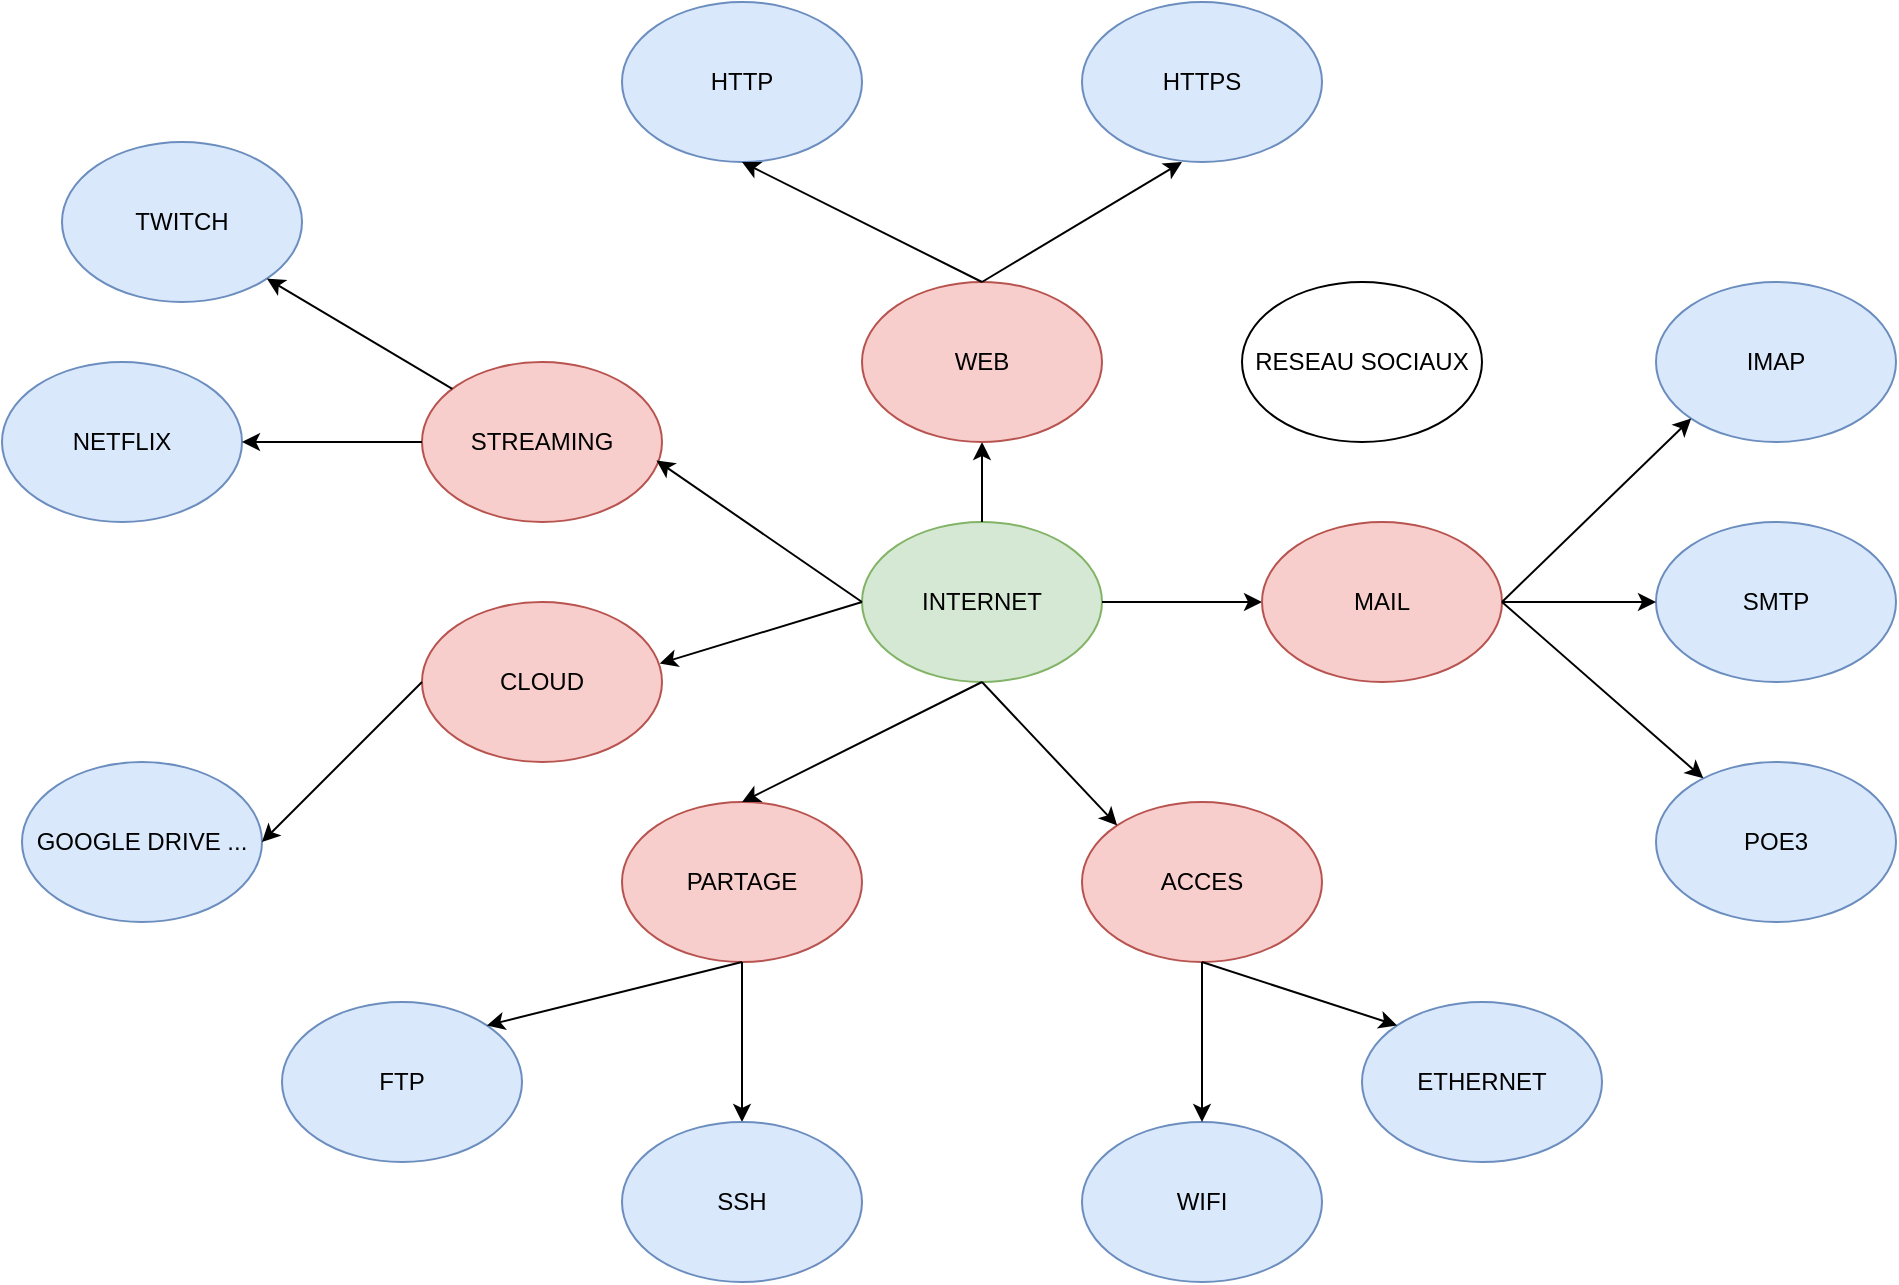 <mxfile version="23.1.1" type="github">
  <diagram name="Page-1" id="ILKdAX2q0KI_PB3diQd6">
    <mxGraphModel dx="1932" dy="1764" grid="1" gridSize="10" guides="1" tooltips="1" connect="1" arrows="1" fold="1" page="1" pageScale="1" pageWidth="827" pageHeight="1169" math="0" shadow="0">
      <root>
        <mxCell id="0" />
        <mxCell id="1" parent="0" />
        <mxCell id="LAo_axk6bL-bX9LtdOj5-2" value="INTERNET" style="ellipse;whiteSpace=wrap;html=1;fillColor=#d5e8d4;strokeColor=#82b366;" vertex="1" parent="1">
          <mxGeometry x="310" y="240" width="120" height="80" as="geometry" />
        </mxCell>
        <mxCell id="LAo_axk6bL-bX9LtdOj5-8" value="" style="endArrow=classic;html=1;rounded=0;exitX=1;exitY=0.5;exitDx=0;exitDy=0;" edge="1" parent="1" source="LAo_axk6bL-bX9LtdOj5-2">
          <mxGeometry width="50" height="50" relative="1" as="geometry">
            <mxPoint x="390" y="320" as="sourcePoint" />
            <mxPoint x="510" y="280" as="targetPoint" />
          </mxGeometry>
        </mxCell>
        <mxCell id="LAo_axk6bL-bX9LtdOj5-12" value="" style="endArrow=classic;html=1;rounded=0;entryX=0.5;entryY=1;entryDx=0;entryDy=0;exitX=0.5;exitY=0;exitDx=0;exitDy=0;" edge="1" parent="1" source="LAo_axk6bL-bX9LtdOj5-2">
          <mxGeometry width="50" height="50" relative="1" as="geometry">
            <mxPoint x="390" y="310" as="sourcePoint" />
            <mxPoint x="370" y="200" as="targetPoint" />
          </mxGeometry>
        </mxCell>
        <mxCell id="LAo_axk6bL-bX9LtdOj5-13" value="MAIL" style="ellipse;whiteSpace=wrap;html=1;fillColor=#f8cecc;strokeColor=#b85450;" vertex="1" parent="1">
          <mxGeometry x="510" y="240" width="120" height="80" as="geometry" />
        </mxCell>
        <mxCell id="LAo_axk6bL-bX9LtdOj5-14" value="IMAP" style="ellipse;whiteSpace=wrap;html=1;fillColor=#dae8fc;strokeColor=#6c8ebf;" vertex="1" parent="1">
          <mxGeometry x="707" y="120" width="120" height="80" as="geometry" />
        </mxCell>
        <mxCell id="LAo_axk6bL-bX9LtdOj5-16" value="HTTP" style="ellipse;whiteSpace=wrap;html=1;fillColor=#dae8fc;strokeColor=#6c8ebf;" vertex="1" parent="1">
          <mxGeometry x="190" y="-20" width="120" height="80" as="geometry" />
        </mxCell>
        <mxCell id="LAo_axk6bL-bX9LtdOj5-17" value="SMTP" style="ellipse;whiteSpace=wrap;html=1;fillColor=#dae8fc;strokeColor=#6c8ebf;" vertex="1" parent="1">
          <mxGeometry x="707" y="240" width="120" height="80" as="geometry" />
        </mxCell>
        <mxCell id="LAo_axk6bL-bX9LtdOj5-18" value="WEB" style="ellipse;whiteSpace=wrap;html=1;fillColor=#f8cecc;strokeColor=#b85450;" vertex="1" parent="1">
          <mxGeometry x="310" y="120" width="120" height="80" as="geometry" />
        </mxCell>
        <mxCell id="LAo_axk6bL-bX9LtdOj5-19" value="POE3" style="ellipse;whiteSpace=wrap;html=1;fillColor=#dae8fc;strokeColor=#6c8ebf;" vertex="1" parent="1">
          <mxGeometry x="707" y="360" width="120" height="80" as="geometry" />
        </mxCell>
        <mxCell id="LAo_axk6bL-bX9LtdOj5-20" value="" style="endArrow=classic;html=1;rounded=0;" edge="1" parent="1" target="LAo_axk6bL-bX9LtdOj5-19">
          <mxGeometry width="50" height="50" relative="1" as="geometry">
            <mxPoint x="630" y="280" as="sourcePoint" />
            <mxPoint x="440" y="260" as="targetPoint" />
          </mxGeometry>
        </mxCell>
        <mxCell id="LAo_axk6bL-bX9LtdOj5-21" value="" style="endArrow=classic;html=1;rounded=0;entryX=0;entryY=0.5;entryDx=0;entryDy=0;" edge="1" parent="1" target="LAo_axk6bL-bX9LtdOj5-17">
          <mxGeometry width="50" height="50" relative="1" as="geometry">
            <mxPoint x="630" y="280" as="sourcePoint" />
            <mxPoint x="440" y="260" as="targetPoint" />
          </mxGeometry>
        </mxCell>
        <mxCell id="LAo_axk6bL-bX9LtdOj5-22" value="" style="endArrow=classic;html=1;rounded=0;entryX=0;entryY=1;entryDx=0;entryDy=0;exitX=1;exitY=0.5;exitDx=0;exitDy=0;" edge="1" parent="1" source="LAo_axk6bL-bX9LtdOj5-13" target="LAo_axk6bL-bX9LtdOj5-14">
          <mxGeometry width="50" height="50" relative="1" as="geometry">
            <mxPoint x="390" y="310" as="sourcePoint" />
            <mxPoint x="440" y="260" as="targetPoint" />
          </mxGeometry>
        </mxCell>
        <mxCell id="LAo_axk6bL-bX9LtdOj5-23" value="HTTPS" style="ellipse;whiteSpace=wrap;html=1;fillColor=#dae8fc;strokeColor=#6c8ebf;" vertex="1" parent="1">
          <mxGeometry x="420" y="-20" width="120" height="80" as="geometry" />
        </mxCell>
        <mxCell id="LAo_axk6bL-bX9LtdOj5-24" value="" style="endArrow=classic;html=1;rounded=0;entryX=0.5;entryY=1;entryDx=0;entryDy=0;exitX=0.5;exitY=0;exitDx=0;exitDy=0;" edge="1" parent="1" source="LAo_axk6bL-bX9LtdOj5-18" target="LAo_axk6bL-bX9LtdOj5-16">
          <mxGeometry width="50" height="50" relative="1" as="geometry">
            <mxPoint x="230" y="130" as="sourcePoint" />
            <mxPoint x="280" y="80" as="targetPoint" />
          </mxGeometry>
        </mxCell>
        <mxCell id="LAo_axk6bL-bX9LtdOj5-25" value="" style="endArrow=classic;html=1;rounded=0;exitX=0.5;exitY=0;exitDx=0;exitDy=0;" edge="1" parent="1" source="LAo_axk6bL-bX9LtdOj5-18">
          <mxGeometry width="50" height="50" relative="1" as="geometry">
            <mxPoint x="420" y="110" as="sourcePoint" />
            <mxPoint x="470" y="60" as="targetPoint" />
          </mxGeometry>
        </mxCell>
        <mxCell id="LAo_axk6bL-bX9LtdOj5-26" value="PARTAGE" style="ellipse;whiteSpace=wrap;html=1;fillColor=#f8cecc;strokeColor=#b85450;" vertex="1" parent="1">
          <mxGeometry x="190" y="380" width="120" height="80" as="geometry" />
        </mxCell>
        <mxCell id="LAo_axk6bL-bX9LtdOj5-27" value="FTP" style="ellipse;whiteSpace=wrap;html=1;fillColor=#dae8fc;strokeColor=#6c8ebf;" vertex="1" parent="1">
          <mxGeometry x="20" y="480" width="120" height="80" as="geometry" />
        </mxCell>
        <mxCell id="LAo_axk6bL-bX9LtdOj5-28" value="" style="endArrow=classic;html=1;rounded=0;entryX=1;entryY=0;entryDx=0;entryDy=0;exitX=0.5;exitY=1;exitDx=0;exitDy=0;" edge="1" parent="1" source="LAo_axk6bL-bX9LtdOj5-26" target="LAo_axk6bL-bX9LtdOj5-27">
          <mxGeometry width="50" height="50" relative="1" as="geometry">
            <mxPoint x="208" y="449" as="sourcePoint" />
            <mxPoint x="260" y="450" as="targetPoint" />
          </mxGeometry>
        </mxCell>
        <mxCell id="LAo_axk6bL-bX9LtdOj5-29" value="" style="endArrow=classic;html=1;rounded=0;entryX=0.5;entryY=0;entryDx=0;entryDy=0;exitX=0.5;exitY=1;exitDx=0;exitDy=0;" edge="1" parent="1" source="LAo_axk6bL-bX9LtdOj5-2" target="LAo_axk6bL-bX9LtdOj5-26">
          <mxGeometry width="50" height="50" relative="1" as="geometry">
            <mxPoint x="270" y="370" as="sourcePoint" />
            <mxPoint x="320" y="320" as="targetPoint" />
          </mxGeometry>
        </mxCell>
        <mxCell id="LAo_axk6bL-bX9LtdOj5-31" value="STREAMING" style="ellipse;whiteSpace=wrap;html=1;fillColor=#f8cecc;strokeColor=#b85450;" vertex="1" parent="1">
          <mxGeometry x="90" y="160" width="120" height="80" as="geometry" />
        </mxCell>
        <mxCell id="LAo_axk6bL-bX9LtdOj5-32" value="CLOUD" style="ellipse;whiteSpace=wrap;html=1;fillColor=#f8cecc;strokeColor=#b85450;" vertex="1" parent="1">
          <mxGeometry x="90" y="280" width="120" height="80" as="geometry" />
        </mxCell>
        <mxCell id="LAo_axk6bL-bX9LtdOj5-33" value="" style="endArrow=classic;html=1;rounded=0;entryX=0.977;entryY=0.615;entryDx=0;entryDy=0;entryPerimeter=0;exitX=0;exitY=0.5;exitDx=0;exitDy=0;" edge="1" parent="1" source="LAo_axk6bL-bX9LtdOj5-2" target="LAo_axk6bL-bX9LtdOj5-31">
          <mxGeometry width="50" height="50" relative="1" as="geometry">
            <mxPoint x="390" y="400" as="sourcePoint" />
            <mxPoint x="440" y="350" as="targetPoint" />
          </mxGeometry>
        </mxCell>
        <mxCell id="LAo_axk6bL-bX9LtdOj5-34" value="" style="endArrow=classic;html=1;rounded=0;entryX=0.99;entryY=0.385;entryDx=0;entryDy=0;entryPerimeter=0;exitX=0;exitY=0.5;exitDx=0;exitDy=0;" edge="1" parent="1" source="LAo_axk6bL-bX9LtdOj5-2" target="LAo_axk6bL-bX9LtdOj5-32">
          <mxGeometry width="50" height="50" relative="1" as="geometry">
            <mxPoint x="390" y="400" as="sourcePoint" />
            <mxPoint x="440" y="350" as="targetPoint" />
          </mxGeometry>
        </mxCell>
        <mxCell id="LAo_axk6bL-bX9LtdOj5-35" value="TWITCH" style="ellipse;whiteSpace=wrap;html=1;fillColor=#dae8fc;strokeColor=#6c8ebf;" vertex="1" parent="1">
          <mxGeometry x="-90" y="50" width="120" height="80" as="geometry" />
        </mxCell>
        <mxCell id="LAo_axk6bL-bX9LtdOj5-36" value="NETFLIX" style="ellipse;whiteSpace=wrap;html=1;fillColor=#dae8fc;strokeColor=#6c8ebf;" vertex="1" parent="1">
          <mxGeometry x="-120" y="160" width="120" height="80" as="geometry" />
        </mxCell>
        <mxCell id="LAo_axk6bL-bX9LtdOj5-37" value="" style="endArrow=classic;html=1;rounded=0;entryX=1;entryY=1;entryDx=0;entryDy=0;" edge="1" parent="1" source="LAo_axk6bL-bX9LtdOj5-31" target="LAo_axk6bL-bX9LtdOj5-35">
          <mxGeometry width="50" height="50" relative="1" as="geometry">
            <mxPoint x="230" y="530" as="sourcePoint" />
            <mxPoint x="280" y="480" as="targetPoint" />
          </mxGeometry>
        </mxCell>
        <mxCell id="LAo_axk6bL-bX9LtdOj5-38" value="" style="endArrow=classic;html=1;rounded=0;entryX=1;entryY=0.5;entryDx=0;entryDy=0;exitX=0;exitY=0.5;exitDx=0;exitDy=0;" edge="1" parent="1" source="LAo_axk6bL-bX9LtdOj5-31" target="LAo_axk6bL-bX9LtdOj5-36">
          <mxGeometry width="50" height="50" relative="1" as="geometry">
            <mxPoint x="230" y="530" as="sourcePoint" />
            <mxPoint x="280" y="480" as="targetPoint" />
          </mxGeometry>
        </mxCell>
        <mxCell id="LAo_axk6bL-bX9LtdOj5-39" value="GOOGLE DRIVE ..." style="ellipse;whiteSpace=wrap;html=1;fillColor=#dae8fc;strokeColor=#6c8ebf;" vertex="1" parent="1">
          <mxGeometry x="-110" y="360" width="120" height="80" as="geometry" />
        </mxCell>
        <mxCell id="LAo_axk6bL-bX9LtdOj5-40" value="" style="endArrow=classic;html=1;rounded=0;entryX=1;entryY=0.5;entryDx=0;entryDy=0;exitX=0;exitY=0.5;exitDx=0;exitDy=0;" edge="1" parent="1" source="LAo_axk6bL-bX9LtdOj5-32" target="LAo_axk6bL-bX9LtdOj5-39">
          <mxGeometry width="50" height="50" relative="1" as="geometry">
            <mxPoint x="230" y="530" as="sourcePoint" />
            <mxPoint x="280" y="480" as="targetPoint" />
          </mxGeometry>
        </mxCell>
        <mxCell id="LAo_axk6bL-bX9LtdOj5-41" value="ACCES" style="ellipse;whiteSpace=wrap;html=1;fillColor=#f8cecc;strokeColor=#b85450;" vertex="1" parent="1">
          <mxGeometry x="420" y="380" width="120" height="80" as="geometry" />
        </mxCell>
        <mxCell id="LAo_axk6bL-bX9LtdOj5-42" value="WIFI" style="ellipse;whiteSpace=wrap;html=1;fillColor=#dae8fc;strokeColor=#6c8ebf;" vertex="1" parent="1">
          <mxGeometry x="420" y="540" width="120" height="80" as="geometry" />
        </mxCell>
        <mxCell id="LAo_axk6bL-bX9LtdOj5-43" value="ETHERNET" style="ellipse;whiteSpace=wrap;html=1;fillColor=#dae8fc;strokeColor=#6c8ebf;" vertex="1" parent="1">
          <mxGeometry x="560" y="480" width="120" height="80" as="geometry" />
        </mxCell>
        <mxCell id="LAo_axk6bL-bX9LtdOj5-44" value="" style="endArrow=classic;html=1;rounded=0;entryX=0;entryY=0;entryDx=0;entryDy=0;exitX=0.5;exitY=1;exitDx=0;exitDy=0;" edge="1" parent="1" source="LAo_axk6bL-bX9LtdOj5-2" target="LAo_axk6bL-bX9LtdOj5-41">
          <mxGeometry width="50" height="50" relative="1" as="geometry">
            <mxPoint x="230" y="530" as="sourcePoint" />
            <mxPoint x="280" y="480" as="targetPoint" />
          </mxGeometry>
        </mxCell>
        <mxCell id="LAo_axk6bL-bX9LtdOj5-45" value="" style="endArrow=classic;html=1;rounded=0;exitX=0.5;exitY=1;exitDx=0;exitDy=0;" edge="1" parent="1" source="LAo_axk6bL-bX9LtdOj5-26" target="LAo_axk6bL-bX9LtdOj5-48">
          <mxGeometry width="50" height="50" relative="1" as="geometry">
            <mxPoint x="440" y="447" as="sourcePoint" />
            <mxPoint x="422" y="492" as="targetPoint" />
          </mxGeometry>
        </mxCell>
        <mxCell id="LAo_axk6bL-bX9LtdOj5-46" value="" style="endArrow=classic;html=1;rounded=0;entryX=0;entryY=0;entryDx=0;entryDy=0;exitX=0.5;exitY=1;exitDx=0;exitDy=0;" edge="1" parent="1" source="LAo_axk6bL-bX9LtdOj5-41" target="LAo_axk6bL-bX9LtdOj5-43">
          <mxGeometry width="50" height="50" relative="1" as="geometry">
            <mxPoint x="360" y="730" as="sourcePoint" />
            <mxPoint x="410" y="680" as="targetPoint" />
          </mxGeometry>
        </mxCell>
        <mxCell id="LAo_axk6bL-bX9LtdOj5-48" value="SSH" style="ellipse;whiteSpace=wrap;html=1;fillColor=#dae8fc;strokeColor=#6c8ebf;" vertex="1" parent="1">
          <mxGeometry x="190" y="540" width="120" height="80" as="geometry" />
        </mxCell>
        <mxCell id="LAo_axk6bL-bX9LtdOj5-49" value="" style="endArrow=classic;html=1;rounded=0;entryX=0.5;entryY=0;entryDx=0;entryDy=0;exitX=0.5;exitY=1;exitDx=0;exitDy=0;" edge="1" parent="1" source="LAo_axk6bL-bX9LtdOj5-41" target="LAo_axk6bL-bX9LtdOj5-42">
          <mxGeometry width="50" height="50" relative="1" as="geometry">
            <mxPoint x="280" y="490" as="sourcePoint" />
            <mxPoint x="330" y="440" as="targetPoint" />
          </mxGeometry>
        </mxCell>
        <mxCell id="LAo_axk6bL-bX9LtdOj5-52" value="RESEAU SOCIAUX" style="ellipse;whiteSpace=wrap;html=1;" vertex="1" parent="1">
          <mxGeometry x="500" y="120" width="120" height="80" as="geometry" />
        </mxCell>
      </root>
    </mxGraphModel>
  </diagram>
</mxfile>
